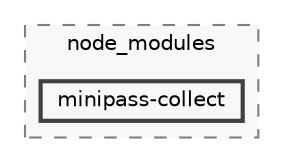 digraph "backend/node_modules/minipass-collect"
{
 // LATEX_PDF_SIZE
  bgcolor="transparent";
  edge [fontname=Helvetica,fontsize=10,labelfontname=Helvetica,labelfontsize=10];
  node [fontname=Helvetica,fontsize=10,shape=box,height=0.2,width=0.4];
  compound=true
  subgraph clusterdir_86dbea9de526ba50b112ba867d8b4b1f {
    graph [ bgcolor="#f8f8f8", pencolor="grey50", label="node_modules", fontname=Helvetica,fontsize=10 style="filled,dashed", URL="dir_86dbea9de526ba50b112ba867d8b4b1f.html",tooltip=""]
  dir_5e38777efa8b550571f020f37dcbff30 [label="minipass-collect", fillcolor="#f8f8f8", color="grey25", style="filled,bold", URL="dir_5e38777efa8b550571f020f37dcbff30.html",tooltip=""];
  }
}
